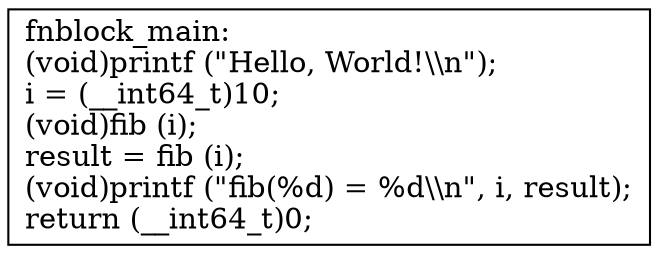 digraph main {
	block_0 [shape=record,style=filled,fillcolor=white,label="{fnblock_main:\l\
(void)printf\ (\"Hello,\ World!\\\\n\");\l\
i\ =\ (__int64_t)10;\l\
(void)fib\ (i);\l\
result\ =\ fib\ (i);\l\
(void)printf\ (\"fib(%d)\ =\ %d\\\\n\",\ i,\ result);\l\
return\ (__int64_t)0;\l\
}"];

}
